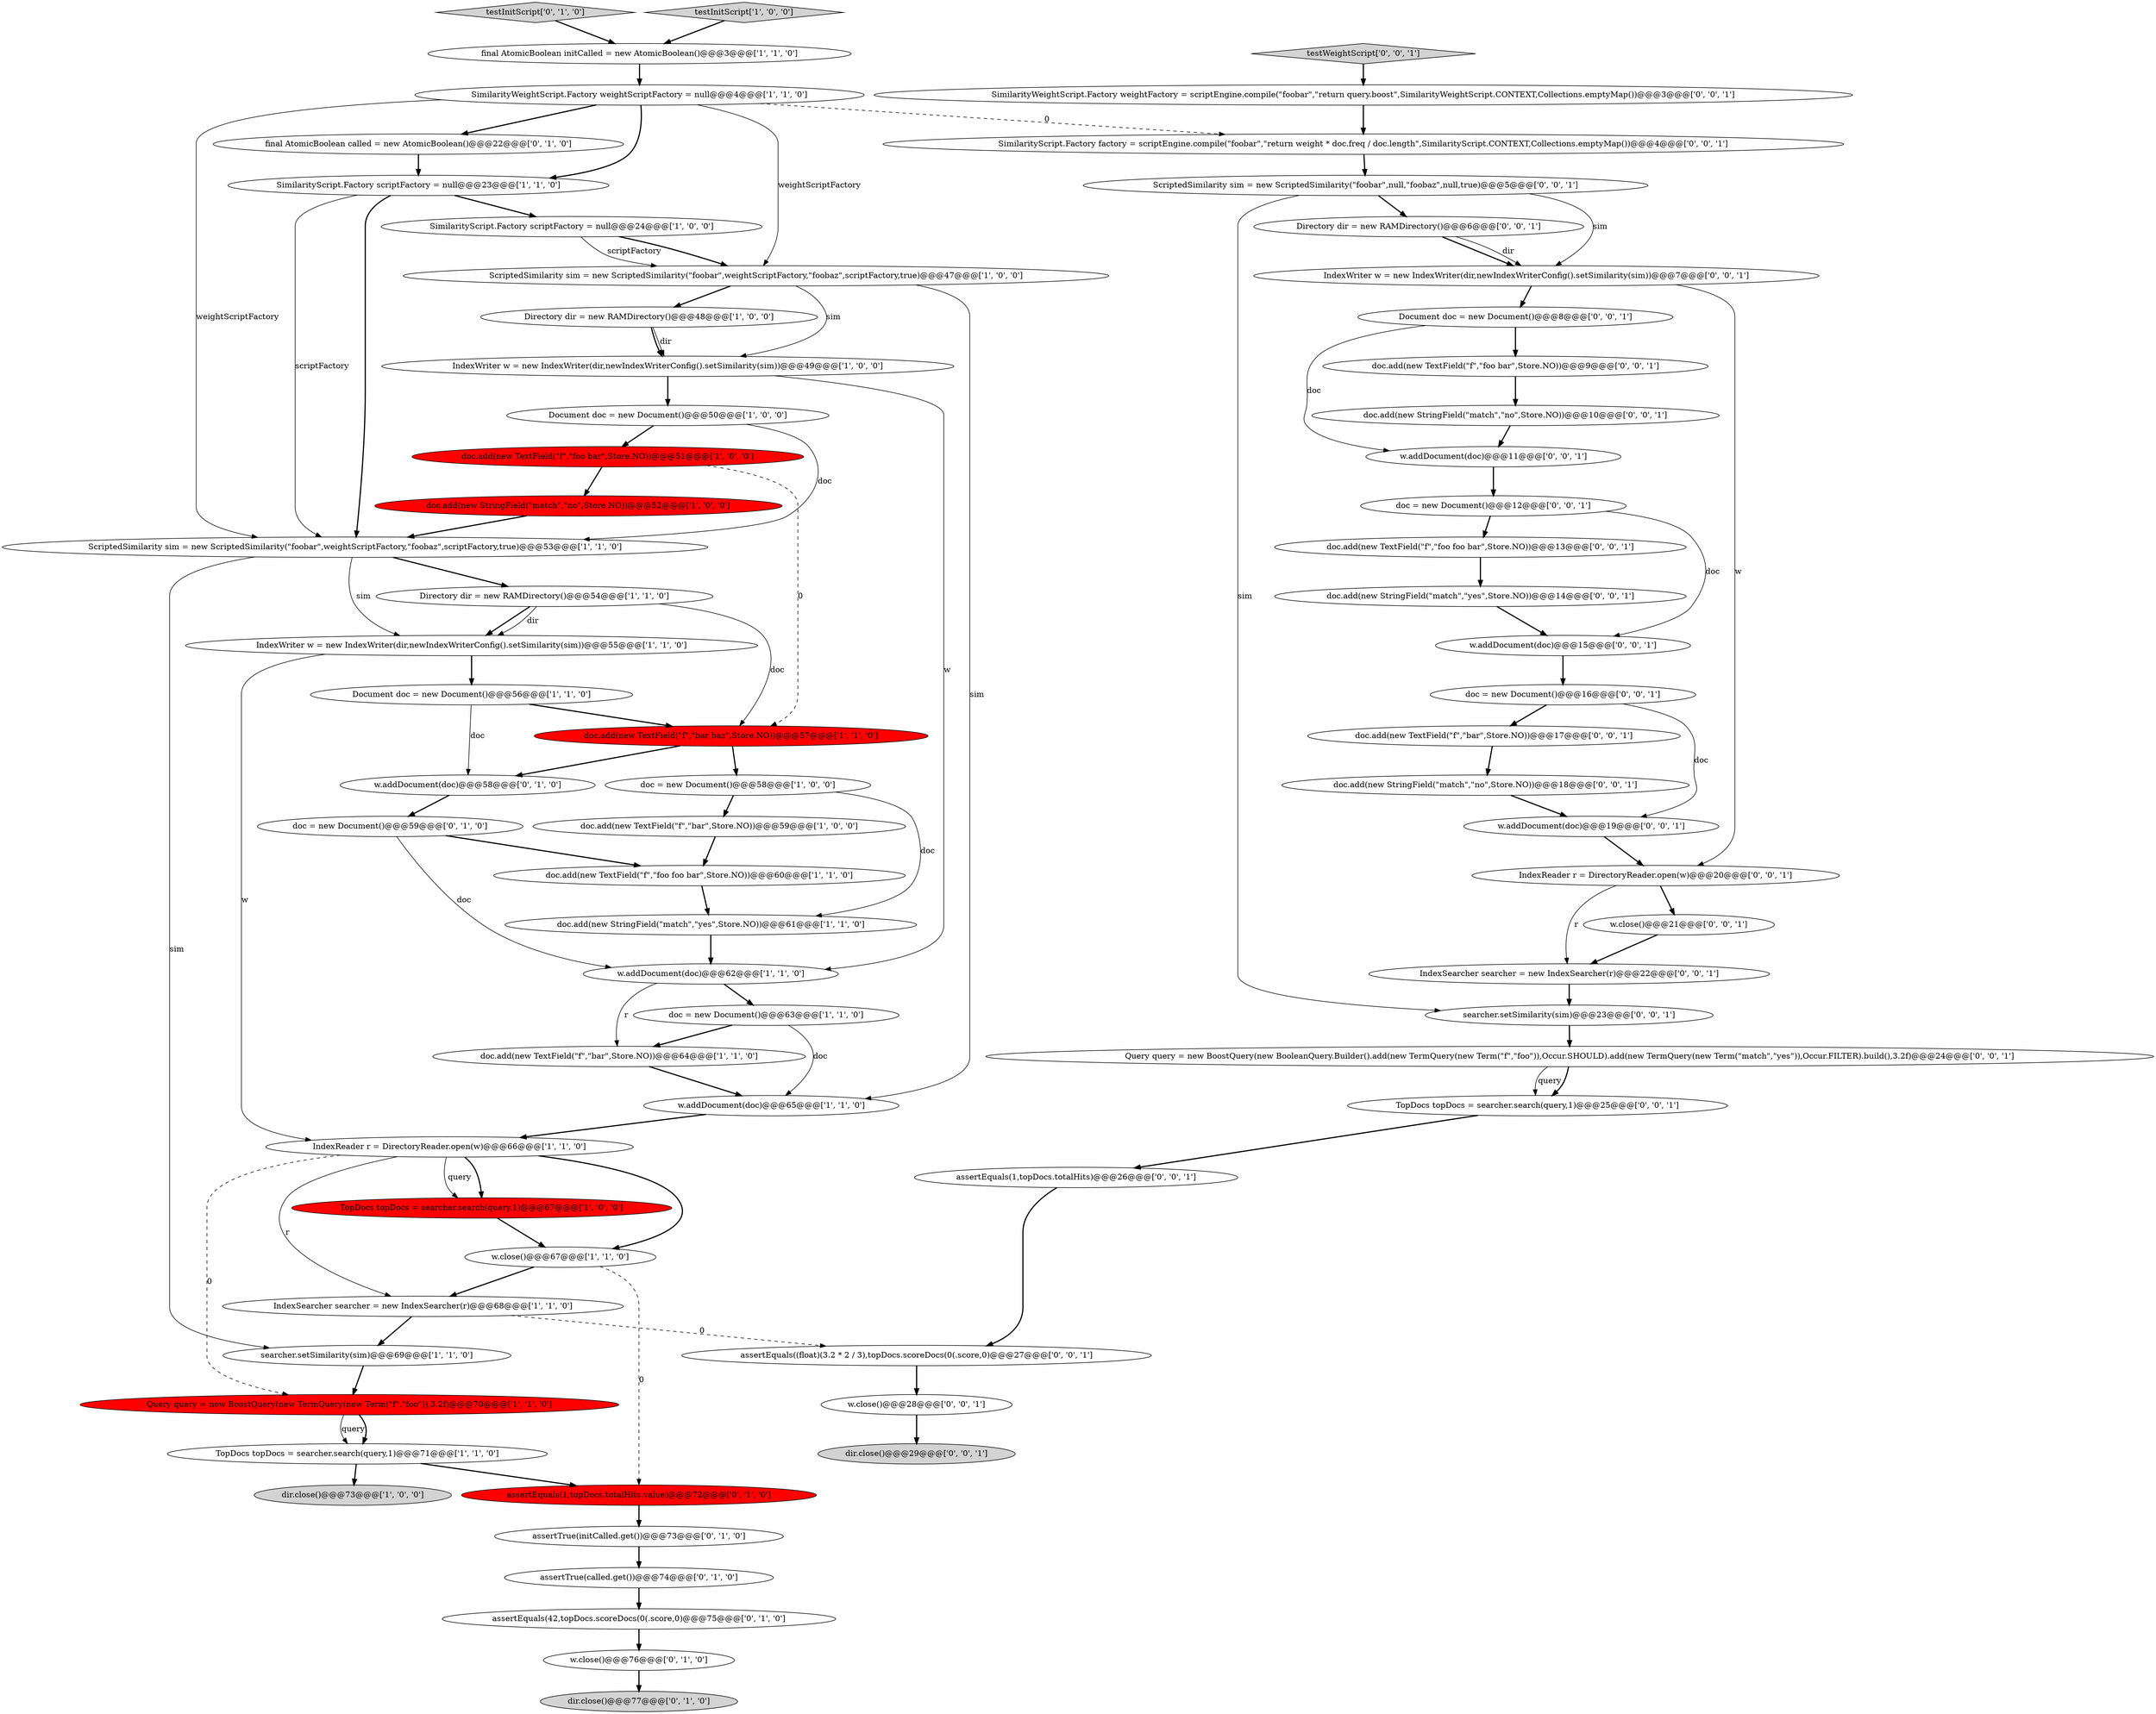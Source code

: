digraph {
51 [style = filled, label = "w.close()@@@28@@@['0', '0', '1']", fillcolor = white, shape = ellipse image = "AAA0AAABBB3BBB"];
27 [style = filled, label = "doc.add(new TextField(\"f\",\"foo bar\",Store.NO))@@@51@@@['1', '0', '0']", fillcolor = red, shape = ellipse image = "AAA1AAABBB1BBB"];
44 [style = filled, label = "w.addDocument(doc)@@@15@@@['0', '0', '1']", fillcolor = white, shape = ellipse image = "AAA0AAABBB3BBB"];
37 [style = filled, label = "w.close()@@@76@@@['0', '1', '0']", fillcolor = white, shape = ellipse image = "AAA0AAABBB2BBB"];
18 [style = filled, label = "searcher.setSimilarity(sim)@@@69@@@['1', '1', '0']", fillcolor = white, shape = ellipse image = "AAA0AAABBB1BBB"];
23 [style = filled, label = "Directory dir = new RAMDirectory()@@@48@@@['1', '0', '0']", fillcolor = white, shape = ellipse image = "AAA0AAABBB1BBB"];
46 [style = filled, label = "ScriptedSimilarity sim = new ScriptedSimilarity(\"foobar\",null,\"foobaz\",null,true)@@@5@@@['0', '0', '1']", fillcolor = white, shape = ellipse image = "AAA0AAABBB3BBB"];
5 [style = filled, label = "TopDocs topDocs = searcher.search(query,1)@@@67@@@['1', '0', '0']", fillcolor = red, shape = ellipse image = "AAA1AAABBB1BBB"];
59 [style = filled, label = "Directory dir = new RAMDirectory()@@@6@@@['0', '0', '1']", fillcolor = white, shape = ellipse image = "AAA0AAABBB3BBB"];
32 [style = filled, label = "testInitScript['0', '1', '0']", fillcolor = lightgray, shape = diamond image = "AAA0AAABBB2BBB"];
2 [style = filled, label = "Directory dir = new RAMDirectory()@@@54@@@['1', '1', '0']", fillcolor = white, shape = ellipse image = "AAA0AAABBB1BBB"];
47 [style = filled, label = "w.addDocument(doc)@@@19@@@['0', '0', '1']", fillcolor = white, shape = ellipse image = "AAA0AAABBB3BBB"];
40 [style = filled, label = "doc = new Document()@@@59@@@['0', '1', '0']", fillcolor = white, shape = ellipse image = "AAA0AAABBB2BBB"];
48 [style = filled, label = "w.close()@@@21@@@['0', '0', '1']", fillcolor = white, shape = ellipse image = "AAA0AAABBB3BBB"];
54 [style = filled, label = "SimilarityWeightScript.Factory weightFactory = scriptEngine.compile(\"foobar\",\"return query.boost\",SimilarityWeightScript.CONTEXT,Collections.emptyMap())@@@3@@@['0', '0', '1']", fillcolor = white, shape = ellipse image = "AAA0AAABBB3BBB"];
68 [style = filled, label = "doc.add(new TextField(\"f\",\"foo foo bar\",Store.NO))@@@13@@@['0', '0', '1']", fillcolor = white, shape = ellipse image = "AAA0AAABBB3BBB"];
66 [style = filled, label = "Query query = new BoostQuery(new BooleanQuery.Builder().add(new TermQuery(new Term(\"f\",\"foo\")),Occur.SHOULD).add(new TermQuery(new Term(\"match\",\"yes\")),Occur.FILTER).build(),3.2f)@@@24@@@['0', '0', '1']", fillcolor = white, shape = ellipse image = "AAA0AAABBB3BBB"];
60 [style = filled, label = "IndexWriter w = new IndexWriter(dir,newIndexWriterConfig().setSimilarity(sim))@@@7@@@['0', '0', '1']", fillcolor = white, shape = ellipse image = "AAA0AAABBB3BBB"];
38 [style = filled, label = "final AtomicBoolean called = new AtomicBoolean()@@@22@@@['0', '1', '0']", fillcolor = white, shape = ellipse image = "AAA0AAABBB2BBB"];
64 [style = filled, label = "doc.add(new TextField(\"f\",\"bar\",Store.NO))@@@17@@@['0', '0', '1']", fillcolor = white, shape = ellipse image = "AAA0AAABBB3BBB"];
29 [style = filled, label = "IndexReader r = DirectoryReader.open(w)@@@66@@@['1', '1', '0']", fillcolor = white, shape = ellipse image = "AAA0AAABBB1BBB"];
36 [style = filled, label = "w.addDocument(doc)@@@58@@@['0', '1', '0']", fillcolor = white, shape = ellipse image = "AAA0AAABBB2BBB"];
3 [style = filled, label = "w.close()@@@67@@@['1', '1', '0']", fillcolor = white, shape = ellipse image = "AAA0AAABBB1BBB"];
10 [style = filled, label = "doc.add(new StringField(\"match\",\"yes\",Store.NO))@@@61@@@['1', '1', '0']", fillcolor = white, shape = ellipse image = "AAA0AAABBB1BBB"];
13 [style = filled, label = "dir.close()@@@73@@@['1', '0', '0']", fillcolor = lightgray, shape = ellipse image = "AAA0AAABBB1BBB"];
43 [style = filled, label = "doc.add(new StringField(\"match\",\"yes\",Store.NO))@@@14@@@['0', '0', '1']", fillcolor = white, shape = ellipse image = "AAA0AAABBB3BBB"];
67 [style = filled, label = "assertEquals((float)(3.2 * 2 / 3),topDocs.scoreDocs(0(.score,0)@@@27@@@['0', '0', '1']", fillcolor = white, shape = ellipse image = "AAA0AAABBB3BBB"];
25 [style = filled, label = "w.addDocument(doc)@@@62@@@['1', '1', '0']", fillcolor = white, shape = ellipse image = "AAA0AAABBB1BBB"];
42 [style = filled, label = "doc = new Document()@@@16@@@['0', '0', '1']", fillcolor = white, shape = ellipse image = "AAA0AAABBB3BBB"];
8 [style = filled, label = "doc = new Document()@@@58@@@['1', '0', '0']", fillcolor = white, shape = ellipse image = "AAA0AAABBB1BBB"];
14 [style = filled, label = "doc.add(new TextField(\"f\",\"bar\",Store.NO))@@@64@@@['1', '1', '0']", fillcolor = white, shape = ellipse image = "AAA0AAABBB1BBB"];
35 [style = filled, label = "dir.close()@@@77@@@['0', '1', '0']", fillcolor = lightgray, shape = ellipse image = "AAA0AAABBB2BBB"];
61 [style = filled, label = "doc.add(new TextField(\"f\",\"foo bar\",Store.NO))@@@9@@@['0', '0', '1']", fillcolor = white, shape = ellipse image = "AAA0AAABBB3BBB"];
45 [style = filled, label = "IndexReader r = DirectoryReader.open(w)@@@20@@@['0', '0', '1']", fillcolor = white, shape = ellipse image = "AAA0AAABBB3BBB"];
15 [style = filled, label = "SimilarityScript.Factory scriptFactory = null@@@23@@@['1', '1', '0']", fillcolor = white, shape = ellipse image = "AAA0AAABBB1BBB"];
57 [style = filled, label = "searcher.setSimilarity(sim)@@@23@@@['0', '0', '1']", fillcolor = white, shape = ellipse image = "AAA0AAABBB3BBB"];
65 [style = filled, label = "assertEquals(1,topDocs.totalHits)@@@26@@@['0', '0', '1']", fillcolor = white, shape = ellipse image = "AAA0AAABBB3BBB"];
63 [style = filled, label = "dir.close()@@@29@@@['0', '0', '1']", fillcolor = lightgray, shape = ellipse image = "AAA0AAABBB3BBB"];
69 [style = filled, label = "doc.add(new StringField(\"match\",\"no\",Store.NO))@@@18@@@['0', '0', '1']", fillcolor = white, shape = ellipse image = "AAA0AAABBB3BBB"];
56 [style = filled, label = "Document doc = new Document()@@@8@@@['0', '0', '1']", fillcolor = white, shape = ellipse image = "AAA0AAABBB3BBB"];
33 [style = filled, label = "assertEquals(42,topDocs.scoreDocs(0(.score,0)@@@75@@@['0', '1', '0']", fillcolor = white, shape = ellipse image = "AAA0AAABBB2BBB"];
7 [style = filled, label = "Document doc = new Document()@@@50@@@['1', '0', '0']", fillcolor = white, shape = ellipse image = "AAA0AAABBB1BBB"];
17 [style = filled, label = "ScriptedSimilarity sim = new ScriptedSimilarity(\"foobar\",weightScriptFactory,\"foobaz\",scriptFactory,true)@@@53@@@['1', '1', '0']", fillcolor = white, shape = ellipse image = "AAA0AAABBB1BBB"];
19 [style = filled, label = "doc.add(new StringField(\"match\",\"no\",Store.NO))@@@52@@@['1', '0', '0']", fillcolor = red, shape = ellipse image = "AAA1AAABBB1BBB"];
34 [style = filled, label = "assertTrue(called.get())@@@74@@@['0', '1', '0']", fillcolor = white, shape = ellipse image = "AAA0AAABBB2BBB"];
39 [style = filled, label = "assertTrue(initCalled.get())@@@73@@@['0', '1', '0']", fillcolor = white, shape = ellipse image = "AAA0AAABBB2BBB"];
52 [style = filled, label = "w.addDocument(doc)@@@11@@@['0', '0', '1']", fillcolor = white, shape = ellipse image = "AAA0AAABBB3BBB"];
55 [style = filled, label = "testWeightScript['0', '0', '1']", fillcolor = lightgray, shape = diamond image = "AAA0AAABBB3BBB"];
0 [style = filled, label = "final AtomicBoolean initCalled = new AtomicBoolean()@@@3@@@['1', '1', '0']", fillcolor = white, shape = ellipse image = "AAA0AAABBB1BBB"];
62 [style = filled, label = "doc.add(new StringField(\"match\",\"no\",Store.NO))@@@10@@@['0', '0', '1']", fillcolor = white, shape = ellipse image = "AAA0AAABBB3BBB"];
30 [style = filled, label = "Query query = new BoostQuery(new TermQuery(new Term(\"f\",\"foo\")),3.2f)@@@70@@@['1', '1', '0']", fillcolor = red, shape = ellipse image = "AAA1AAABBB1BBB"];
20 [style = filled, label = "doc = new Document()@@@63@@@['1', '1', '0']", fillcolor = white, shape = ellipse image = "AAA0AAABBB1BBB"];
16 [style = filled, label = "testInitScript['1', '0', '0']", fillcolor = lightgray, shape = diamond image = "AAA0AAABBB1BBB"];
4 [style = filled, label = "Document doc = new Document()@@@56@@@['1', '1', '0']", fillcolor = white, shape = ellipse image = "AAA0AAABBB1BBB"];
9 [style = filled, label = "IndexWriter w = new IndexWriter(dir,newIndexWriterConfig().setSimilarity(sim))@@@55@@@['1', '1', '0']", fillcolor = white, shape = ellipse image = "AAA0AAABBB1BBB"];
49 [style = filled, label = "SimilarityScript.Factory factory = scriptEngine.compile(\"foobar\",\"return weight * doc.freq / doc.length\",SimilarityScript.CONTEXT,Collections.emptyMap())@@@4@@@['0', '0', '1']", fillcolor = white, shape = ellipse image = "AAA0AAABBB3BBB"];
50 [style = filled, label = "IndexSearcher searcher = new IndexSearcher(r)@@@22@@@['0', '0', '1']", fillcolor = white, shape = ellipse image = "AAA0AAABBB3BBB"];
31 [style = filled, label = "doc.add(new TextField(\"f\",\"bar\",Store.NO))@@@59@@@['1', '0', '0']", fillcolor = white, shape = ellipse image = "AAA0AAABBB1BBB"];
28 [style = filled, label = "doc.add(new TextField(\"f\",\"bar baz\",Store.NO))@@@57@@@['1', '1', '0']", fillcolor = red, shape = ellipse image = "AAA1AAABBB1BBB"];
24 [style = filled, label = "doc.add(new TextField(\"f\",\"foo foo bar\",Store.NO))@@@60@@@['1', '1', '0']", fillcolor = white, shape = ellipse image = "AAA0AAABBB1BBB"];
12 [style = filled, label = "IndexSearcher searcher = new IndexSearcher(r)@@@68@@@['1', '1', '0']", fillcolor = white, shape = ellipse image = "AAA0AAABBB1BBB"];
6 [style = filled, label = "SimilarityWeightScript.Factory weightScriptFactory = null@@@4@@@['1', '1', '0']", fillcolor = white, shape = ellipse image = "AAA0AAABBB1BBB"];
11 [style = filled, label = "w.addDocument(doc)@@@65@@@['1', '1', '0']", fillcolor = white, shape = ellipse image = "AAA0AAABBB1BBB"];
26 [style = filled, label = "IndexWriter w = new IndexWriter(dir,newIndexWriterConfig().setSimilarity(sim))@@@49@@@['1', '0', '0']", fillcolor = white, shape = ellipse image = "AAA0AAABBB1BBB"];
21 [style = filled, label = "SimilarityScript.Factory scriptFactory = null@@@24@@@['1', '0', '0']", fillcolor = white, shape = ellipse image = "AAA0AAABBB1BBB"];
58 [style = filled, label = "doc = new Document()@@@12@@@['0', '0', '1']", fillcolor = white, shape = ellipse image = "AAA0AAABBB3BBB"];
53 [style = filled, label = "TopDocs topDocs = searcher.search(query,1)@@@25@@@['0', '0', '1']", fillcolor = white, shape = ellipse image = "AAA0AAABBB3BBB"];
1 [style = filled, label = "TopDocs topDocs = searcher.search(query,1)@@@71@@@['1', '1', '0']", fillcolor = white, shape = ellipse image = "AAA0AAABBB1BBB"];
22 [style = filled, label = "ScriptedSimilarity sim = new ScriptedSimilarity(\"foobar\",weightScriptFactory,\"foobaz\",scriptFactory,true)@@@47@@@['1', '0', '0']", fillcolor = white, shape = ellipse image = "AAA0AAABBB1BBB"];
41 [style = filled, label = "assertEquals(1,topDocs.totalHits.value)@@@72@@@['0', '1', '0']", fillcolor = red, shape = ellipse image = "AAA1AAABBB2BBB"];
5->3 [style = bold, label=""];
3->41 [style = dashed, label="0"];
16->0 [style = bold, label=""];
29->5 [style = bold, label=""];
65->67 [style = bold, label=""];
68->43 [style = bold, label=""];
15->21 [style = bold, label=""];
32->0 [style = bold, label=""];
11->29 [style = bold, label=""];
18->30 [style = bold, label=""];
45->48 [style = bold, label=""];
38->15 [style = bold, label=""];
17->9 [style = solid, label="sim"];
1->13 [style = bold, label=""];
22->11 [style = solid, label="sim"];
15->17 [style = bold, label=""];
53->65 [style = bold, label=""];
12->18 [style = bold, label=""];
40->24 [style = bold, label=""];
27->19 [style = bold, label=""];
43->44 [style = bold, label=""];
14->11 [style = bold, label=""];
40->25 [style = solid, label="doc"];
15->17 [style = solid, label="scriptFactory"];
46->59 [style = bold, label=""];
24->10 [style = bold, label=""];
54->49 [style = bold, label=""];
28->36 [style = bold, label=""];
26->7 [style = bold, label=""];
1->41 [style = bold, label=""];
59->60 [style = bold, label=""];
9->29 [style = solid, label="w"];
39->34 [style = bold, label=""];
34->33 [style = bold, label=""];
8->10 [style = solid, label="doc"];
48->50 [style = bold, label=""];
20->14 [style = bold, label=""];
2->9 [style = bold, label=""];
46->60 [style = solid, label="sim"];
22->23 [style = bold, label=""];
30->1 [style = solid, label="query"];
46->57 [style = solid, label="sim"];
45->50 [style = solid, label="r"];
6->49 [style = dashed, label="0"];
52->58 [style = bold, label=""];
6->38 [style = bold, label=""];
17->2 [style = bold, label=""];
10->25 [style = bold, label=""];
21->22 [style = bold, label=""];
49->46 [style = bold, label=""];
23->26 [style = solid, label="dir"];
42->47 [style = solid, label="doc"];
22->26 [style = solid, label="sim"];
67->51 [style = bold, label=""];
2->28 [style = solid, label="doc"];
51->63 [style = bold, label=""];
60->56 [style = bold, label=""];
44->42 [style = bold, label=""];
36->40 [style = bold, label=""];
8->31 [style = bold, label=""];
29->5 [style = solid, label="query"];
21->22 [style = solid, label="scriptFactory"];
57->66 [style = bold, label=""];
31->24 [style = bold, label=""];
60->45 [style = solid, label="w"];
19->17 [style = bold, label=""];
3->12 [style = bold, label=""];
12->67 [style = dashed, label="0"];
6->15 [style = bold, label=""];
25->20 [style = bold, label=""];
58->44 [style = solid, label="doc"];
7->17 [style = solid, label="doc"];
50->57 [style = bold, label=""];
28->8 [style = bold, label=""];
4->36 [style = solid, label="doc"];
47->45 [style = bold, label=""];
37->35 [style = bold, label=""];
42->64 [style = bold, label=""];
59->60 [style = solid, label="dir"];
33->37 [style = bold, label=""];
61->62 [style = bold, label=""];
66->53 [style = solid, label="query"];
58->68 [style = bold, label=""];
30->1 [style = bold, label=""];
66->53 [style = bold, label=""];
0->6 [style = bold, label=""];
64->69 [style = bold, label=""];
56->52 [style = solid, label="doc"];
62->52 [style = bold, label=""];
9->4 [style = bold, label=""];
29->3 [style = bold, label=""];
26->25 [style = solid, label="w"];
23->26 [style = bold, label=""];
56->61 [style = bold, label=""];
4->28 [style = bold, label=""];
25->14 [style = solid, label="r"];
69->47 [style = bold, label=""];
7->27 [style = bold, label=""];
27->28 [style = dashed, label="0"];
29->12 [style = solid, label="r"];
29->30 [style = dashed, label="0"];
6->22 [style = solid, label="weightScriptFactory"];
55->54 [style = bold, label=""];
41->39 [style = bold, label=""];
20->11 [style = solid, label="doc"];
17->18 [style = solid, label="sim"];
6->17 [style = solid, label="weightScriptFactory"];
2->9 [style = solid, label="dir"];
}
